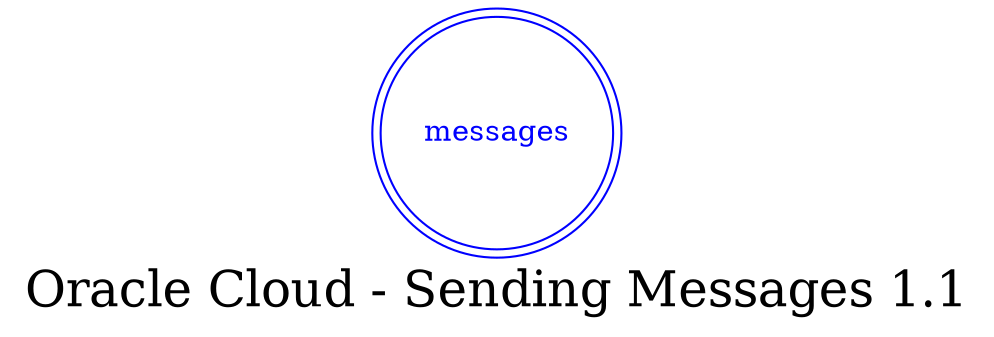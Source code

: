 digraph LexiconGraph {
graph[label="Oracle Cloud - Sending Messages 1.1", fontsize=24]
splines=true
"messages" [color=blue, fontcolor=blue, shape=doublecircle]
}
